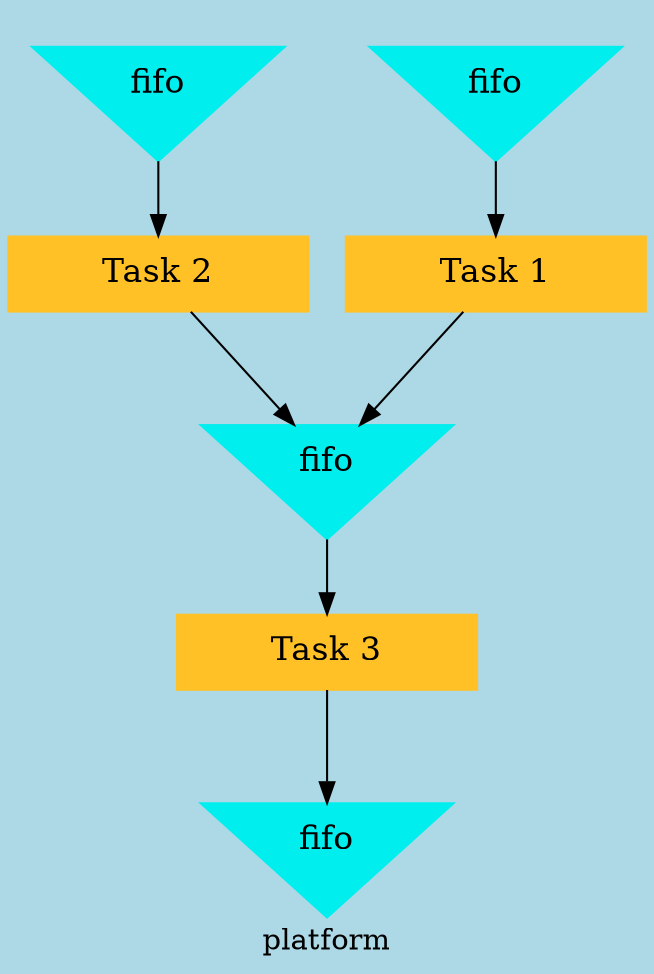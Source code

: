 digraph g {
        compound=true;
        graph [
                //rankdir = "LR"
                rankdir = "TB"
                bgcolor = "lightyellow"
                style="filled"
                ordering="out"
        ];

        node [
                fontsize = "16"
                shape = "ellipse"
                style="filled"
        ];

        edge [
        ];

        // Web API
        label = "platform"
        bgcolor = "lightblue"

        "task1" [
                label = "Task 1"
                shape = "box"
                color = "goldenrod1"
                width=2
        ];

        "task2" [
                label = "Task 2"
                shape = "box"
                color = "goldenrod1"
                width=2
        ];

        "task3" [
                label = "Task 3"
                shape = "box"
                color = "goldenrod1"
                width=2
        ];

        "fifo1" [
                label = "fifo"
                shape = "invtriangle"
                color = "cyan2"
        ];

        "fifo2" [
                label = "fifo"
                shape = "invtriangle"
                color = "cyan2"
        ];

        "fifo3" [
                label = "fifo"
                shape = "invtriangle"
                color = "cyan2"
        ];

        "fifo4" [
                label = "fifo"
                shape = "invtriangle"
                color = "cyan2"
        ];


        "fifo1"->"task1"
        "fifo2"->"task2"
        "task1"->"fifo3"
        "task2"->"fifo3"
        "fifo3"->"task3"
        "task3"->"fifo4"

        //rank = same {
        //"waa" [
        //        label = "remember promise\nlock Metax TX\nforward request to Metax"
        //        shape = "box"
        //        color = "goldenrod1"
        //];
        //"metax_input_handler" [
        //        label = "wait for response from Metax\nfind appropriate promise\nset response to promise"
        //        shape = "box"
        //        color = "greenyellow"
        //];
        //}
        //
        //rank = same {
        //"metax_tx" [
        //        label = "Metax TX"
        //]
        //"metax_rx" [
        //        label = "Metax RX"
        //]
        //}

        //"db_handler" -> "waa" [
        //        label="request data and promise"
        //];

        //"waa" -> "metax_tx" [
        //        label=""
        //];

        //"metax_rx" -> "metax_input_handler" [
        //        label=""
        //];
        //"metax_input_handler" -> "db_handler" [
        //        label="set_promise"
        //];

        //// Metax
        //subgraph cluster_metax {
        //        label = "Metax"
        //        bgcolor = "lightblue"
        //        "dummy" [
        //                shape=point style=invis
        //                width = 3
        //        ];
        //        rank = same {
        //        }
        //}

        //"curl" [
        //        color = "aquamarine3"
        //]
        //"browser" [
        //        color = "aquamarine3"
        //]
        //"phone" [
        //        color = "aquamarine3"
        //]

        //"curl" -> "db_handler" [
        //        label = "http(s) request"
        //]
        //"browser" -> "db_handler" [
        //        label = "http(s) request"
        //]
        //"phone" -> "db_handler" [
        //        label = "http(s) request"
        //]
        //"db_handler" -> "curl" [
        //        label = "response"
        //        constraint=false
        //]
        //"db_handler" -> "browser" [
        //        label = "response"
        //        constraint=false
        //]
        //"db_handler" -> "phone" [
        //        label = "response"
        //        constraint=false
        //]

        //"metax_tx" -> "dummy" [
        //        lhead=cluster_metax;
        //]
        //"dummy" -> "metax_rx" [
        //        ltail=cluster_metax;
        //]
}

// vim:et:tabstop=8:shiftwidth=8:cindent:fo=croq:textwidth=80:
